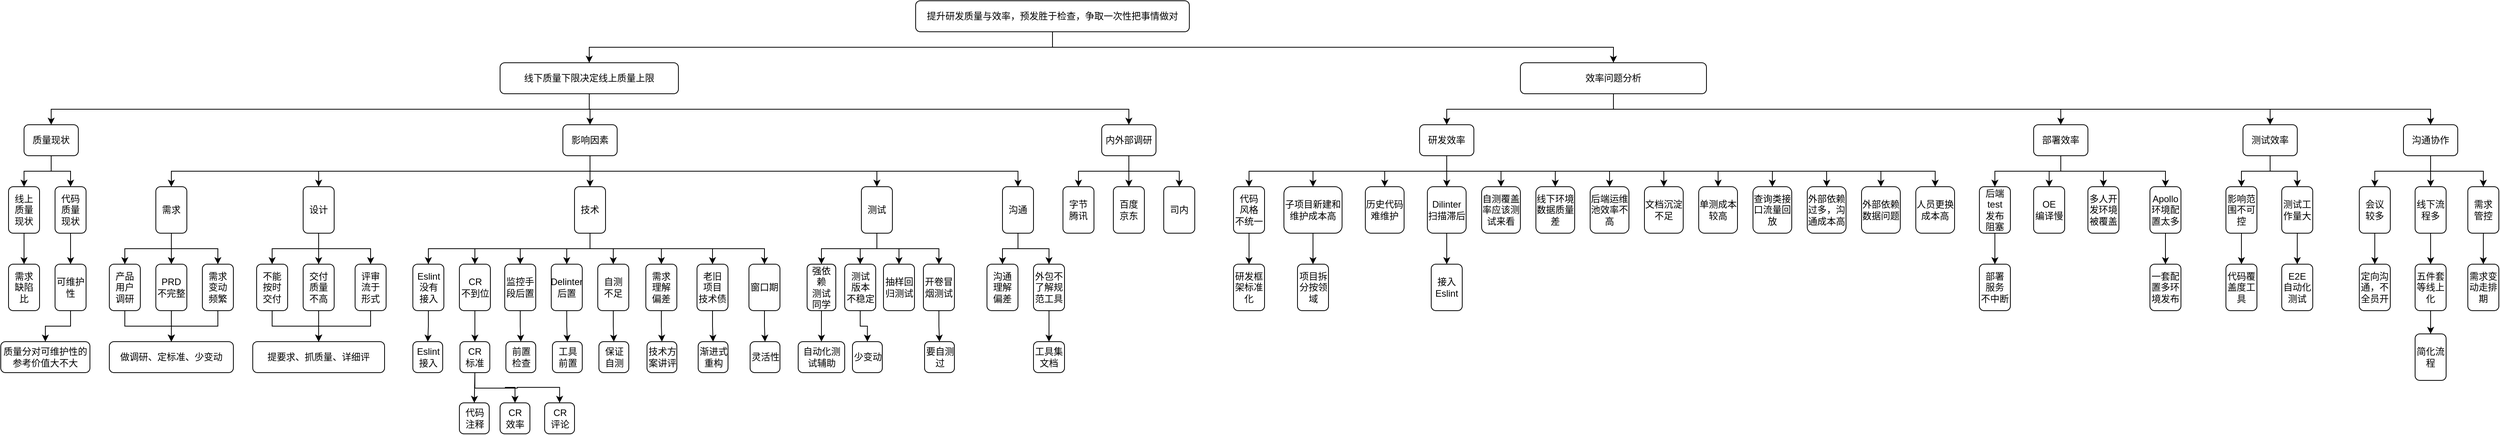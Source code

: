 <mxfile version="24.7.17">
  <diagram name="第 1 页" id="7M_yItD-AGV6yxfGm-S-">
    <mxGraphModel dx="2032" dy="781" grid="1" gridSize="10" guides="1" tooltips="1" connect="1" arrows="1" fold="1" page="1" pageScale="1" pageWidth="827" pageHeight="1169" math="0" shadow="0">
      <root>
        <mxCell id="0" />
        <mxCell id="1" parent="0" />
        <mxCell id="ePZCGoLz8eNlLeVOOgeJ-4" style="edgeStyle=orthogonalEdgeStyle;rounded=0;orthogonalLoop=1;jettySize=auto;html=1;exitX=0.5;exitY=1;exitDx=0;exitDy=0;entryX=0.5;entryY=0;entryDx=0;entryDy=0;" edge="1" parent="1" source="ePZCGoLz8eNlLeVOOgeJ-1" target="ePZCGoLz8eNlLeVOOgeJ-2">
          <mxGeometry relative="1" as="geometry" />
        </mxCell>
        <mxCell id="ePZCGoLz8eNlLeVOOgeJ-5" style="edgeStyle=orthogonalEdgeStyle;rounded=0;orthogonalLoop=1;jettySize=auto;html=1;exitX=0.5;exitY=1;exitDx=0;exitDy=0;" edge="1" parent="1" source="ePZCGoLz8eNlLeVOOgeJ-1" target="ePZCGoLz8eNlLeVOOgeJ-3">
          <mxGeometry relative="1" as="geometry" />
        </mxCell>
        <mxCell id="ePZCGoLz8eNlLeVOOgeJ-1" value="提升研发质量与效率，预发胜于检查，争取一次性把事情做对" style="rounded=1;whiteSpace=wrap;html=1;" vertex="1" parent="1">
          <mxGeometry x="950" y="80" width="353" height="40" as="geometry" />
        </mxCell>
        <mxCell id="ePZCGoLz8eNlLeVOOgeJ-12" style="edgeStyle=orthogonalEdgeStyle;rounded=0;orthogonalLoop=1;jettySize=auto;html=1;exitX=0.5;exitY=1;exitDx=0;exitDy=0;entryX=0.5;entryY=0;entryDx=0;entryDy=0;" edge="1" parent="1" source="ePZCGoLz8eNlLeVOOgeJ-2" target="ePZCGoLz8eNlLeVOOgeJ-8">
          <mxGeometry relative="1" as="geometry" />
        </mxCell>
        <mxCell id="ePZCGoLz8eNlLeVOOgeJ-13" style="edgeStyle=orthogonalEdgeStyle;rounded=0;orthogonalLoop=1;jettySize=auto;html=1;exitX=0.5;exitY=1;exitDx=0;exitDy=0;entryX=0.5;entryY=0;entryDx=0;entryDy=0;" edge="1" parent="1" source="ePZCGoLz8eNlLeVOOgeJ-2" target="ePZCGoLz8eNlLeVOOgeJ-9">
          <mxGeometry relative="1" as="geometry" />
        </mxCell>
        <mxCell id="ePZCGoLz8eNlLeVOOgeJ-14" style="edgeStyle=orthogonalEdgeStyle;rounded=0;orthogonalLoop=1;jettySize=auto;html=1;exitX=0.5;exitY=1;exitDx=0;exitDy=0;entryX=0.5;entryY=0;entryDx=0;entryDy=0;" edge="1" parent="1" source="ePZCGoLz8eNlLeVOOgeJ-2" target="ePZCGoLz8eNlLeVOOgeJ-10">
          <mxGeometry relative="1" as="geometry" />
        </mxCell>
        <mxCell id="ePZCGoLz8eNlLeVOOgeJ-2" value="线下质量下限决定线上质量上限" style="rounded=1;whiteSpace=wrap;html=1;" vertex="1" parent="1">
          <mxGeometry x="414" y="160" width="230" height="40" as="geometry" />
        </mxCell>
        <mxCell id="ePZCGoLz8eNlLeVOOgeJ-132" style="edgeStyle=orthogonalEdgeStyle;rounded=0;orthogonalLoop=1;jettySize=auto;html=1;exitX=0.5;exitY=1;exitDx=0;exitDy=0;entryX=0.5;entryY=0;entryDx=0;entryDy=0;" edge="1" parent="1" source="ePZCGoLz8eNlLeVOOgeJ-3" target="ePZCGoLz8eNlLeVOOgeJ-114">
          <mxGeometry relative="1" as="geometry" />
        </mxCell>
        <mxCell id="ePZCGoLz8eNlLeVOOgeJ-133" style="edgeStyle=orthogonalEdgeStyle;rounded=0;orthogonalLoop=1;jettySize=auto;html=1;exitX=0.5;exitY=1;exitDx=0;exitDy=0;entryX=0.5;entryY=0;entryDx=0;entryDy=0;" edge="1" parent="1" source="ePZCGoLz8eNlLeVOOgeJ-3" target="ePZCGoLz8eNlLeVOOgeJ-115">
          <mxGeometry relative="1" as="geometry" />
        </mxCell>
        <mxCell id="ePZCGoLz8eNlLeVOOgeJ-134" style="edgeStyle=orthogonalEdgeStyle;rounded=0;orthogonalLoop=1;jettySize=auto;html=1;exitX=0.5;exitY=1;exitDx=0;exitDy=0;entryX=0.5;entryY=0;entryDx=0;entryDy=0;" edge="1" parent="1" source="ePZCGoLz8eNlLeVOOgeJ-3" target="ePZCGoLz8eNlLeVOOgeJ-116">
          <mxGeometry relative="1" as="geometry" />
        </mxCell>
        <mxCell id="ePZCGoLz8eNlLeVOOgeJ-147" style="edgeStyle=orthogonalEdgeStyle;rounded=0;orthogonalLoop=1;jettySize=auto;html=1;exitX=0.5;exitY=1;exitDx=0;exitDy=0;" edge="1" parent="1" source="ePZCGoLz8eNlLeVOOgeJ-3" target="ePZCGoLz8eNlLeVOOgeJ-117">
          <mxGeometry relative="1" as="geometry" />
        </mxCell>
        <mxCell id="ePZCGoLz8eNlLeVOOgeJ-3" value="效率问题分析" style="rounded=1;whiteSpace=wrap;html=1;" vertex="1" parent="1">
          <mxGeometry x="1730" y="160" width="240" height="40" as="geometry" />
        </mxCell>
        <mxCell id="ePZCGoLz8eNlLeVOOgeJ-21" style="edgeStyle=orthogonalEdgeStyle;rounded=0;orthogonalLoop=1;jettySize=auto;html=1;exitX=0.5;exitY=1;exitDx=0;exitDy=0;entryX=0.5;entryY=0;entryDx=0;entryDy=0;" edge="1" parent="1" source="ePZCGoLz8eNlLeVOOgeJ-6" target="ePZCGoLz8eNlLeVOOgeJ-19">
          <mxGeometry relative="1" as="geometry" />
        </mxCell>
        <mxCell id="ePZCGoLz8eNlLeVOOgeJ-6" value="线上&lt;div&gt;质量&lt;div&gt;现状&lt;/div&gt;&lt;/div&gt;" style="rounded=1;whiteSpace=wrap;html=1;" vertex="1" parent="1">
          <mxGeometry x="-220" y="320" width="40" height="60" as="geometry" />
        </mxCell>
        <mxCell id="ePZCGoLz8eNlLeVOOgeJ-22" style="edgeStyle=orthogonalEdgeStyle;rounded=0;orthogonalLoop=1;jettySize=auto;html=1;exitX=0.5;exitY=1;exitDx=0;exitDy=0;entryX=0.5;entryY=0;entryDx=0;entryDy=0;" edge="1" parent="1" source="ePZCGoLz8eNlLeVOOgeJ-7" target="ePZCGoLz8eNlLeVOOgeJ-20">
          <mxGeometry relative="1" as="geometry" />
        </mxCell>
        <mxCell id="ePZCGoLz8eNlLeVOOgeJ-7" value="代码&lt;div&gt;质量&lt;div&gt;现状&lt;/div&gt;&lt;/div&gt;" style="rounded=1;whiteSpace=wrap;html=1;" vertex="1" parent="1">
          <mxGeometry x="-160" y="320" width="40" height="60" as="geometry" />
        </mxCell>
        <mxCell id="ePZCGoLz8eNlLeVOOgeJ-16" style="edgeStyle=orthogonalEdgeStyle;rounded=0;orthogonalLoop=1;jettySize=auto;html=1;exitX=0.5;exitY=1;exitDx=0;exitDy=0;" edge="1" parent="1" source="ePZCGoLz8eNlLeVOOgeJ-8" target="ePZCGoLz8eNlLeVOOgeJ-6">
          <mxGeometry relative="1" as="geometry" />
        </mxCell>
        <mxCell id="ePZCGoLz8eNlLeVOOgeJ-17" style="edgeStyle=orthogonalEdgeStyle;rounded=0;orthogonalLoop=1;jettySize=auto;html=1;exitX=0.5;exitY=1;exitDx=0;exitDy=0;entryX=0.5;entryY=0;entryDx=0;entryDy=0;" edge="1" parent="1" source="ePZCGoLz8eNlLeVOOgeJ-8" target="ePZCGoLz8eNlLeVOOgeJ-7">
          <mxGeometry relative="1" as="geometry" />
        </mxCell>
        <mxCell id="ePZCGoLz8eNlLeVOOgeJ-8" value="质量现状" style="rounded=1;whiteSpace=wrap;html=1;" vertex="1" parent="1">
          <mxGeometry x="-200" y="240" width="70" height="40" as="geometry" />
        </mxCell>
        <mxCell id="ePZCGoLz8eNlLeVOOgeJ-27" style="edgeStyle=orthogonalEdgeStyle;rounded=0;orthogonalLoop=1;jettySize=auto;html=1;exitX=0.5;exitY=1;exitDx=0;exitDy=0;" edge="1" parent="1" source="ePZCGoLz8eNlLeVOOgeJ-9" target="ePZCGoLz8eNlLeVOOgeJ-18">
          <mxGeometry relative="1" as="geometry" />
        </mxCell>
        <mxCell id="ePZCGoLz8eNlLeVOOgeJ-28" style="edgeStyle=orthogonalEdgeStyle;rounded=0;orthogonalLoop=1;jettySize=auto;html=1;exitX=0.5;exitY=1;exitDx=0;exitDy=0;" edge="1" parent="1" source="ePZCGoLz8eNlLeVOOgeJ-9" target="ePZCGoLz8eNlLeVOOgeJ-23">
          <mxGeometry relative="1" as="geometry" />
        </mxCell>
        <mxCell id="ePZCGoLz8eNlLeVOOgeJ-29" style="edgeStyle=orthogonalEdgeStyle;rounded=0;orthogonalLoop=1;jettySize=auto;html=1;exitX=0.5;exitY=1;exitDx=0;exitDy=0;entryX=0.5;entryY=0;entryDx=0;entryDy=0;" edge="1" parent="1" source="ePZCGoLz8eNlLeVOOgeJ-9" target="ePZCGoLz8eNlLeVOOgeJ-24">
          <mxGeometry relative="1" as="geometry" />
        </mxCell>
        <mxCell id="ePZCGoLz8eNlLeVOOgeJ-30" style="edgeStyle=orthogonalEdgeStyle;rounded=0;orthogonalLoop=1;jettySize=auto;html=1;exitX=0.5;exitY=1;exitDx=0;exitDy=0;entryX=0.5;entryY=0;entryDx=0;entryDy=0;" edge="1" parent="1" source="ePZCGoLz8eNlLeVOOgeJ-9" target="ePZCGoLz8eNlLeVOOgeJ-25">
          <mxGeometry relative="1" as="geometry" />
        </mxCell>
        <mxCell id="ePZCGoLz8eNlLeVOOgeJ-31" style="edgeStyle=orthogonalEdgeStyle;rounded=0;orthogonalLoop=1;jettySize=auto;html=1;exitX=0.5;exitY=1;exitDx=0;exitDy=0;entryX=0.5;entryY=0;entryDx=0;entryDy=0;" edge="1" parent="1" source="ePZCGoLz8eNlLeVOOgeJ-9" target="ePZCGoLz8eNlLeVOOgeJ-26">
          <mxGeometry relative="1" as="geometry" />
        </mxCell>
        <mxCell id="ePZCGoLz8eNlLeVOOgeJ-9" value="影响因素" style="rounded=1;whiteSpace=wrap;html=1;" vertex="1" parent="1">
          <mxGeometry x="495" y="240" width="70" height="40" as="geometry" />
        </mxCell>
        <mxCell id="ePZCGoLz8eNlLeVOOgeJ-75" style="edgeStyle=orthogonalEdgeStyle;rounded=0;orthogonalLoop=1;jettySize=auto;html=1;exitX=0.5;exitY=1;exitDx=0;exitDy=0;entryX=0.5;entryY=0;entryDx=0;entryDy=0;" edge="1" parent="1" source="ePZCGoLz8eNlLeVOOgeJ-10" target="ePZCGoLz8eNlLeVOOgeJ-72">
          <mxGeometry relative="1" as="geometry" />
        </mxCell>
        <mxCell id="ePZCGoLz8eNlLeVOOgeJ-76" style="edgeStyle=orthogonalEdgeStyle;rounded=0;orthogonalLoop=1;jettySize=auto;html=1;exitX=0.5;exitY=1;exitDx=0;exitDy=0;entryX=0.5;entryY=0;entryDx=0;entryDy=0;" edge="1" parent="1" source="ePZCGoLz8eNlLeVOOgeJ-10" target="ePZCGoLz8eNlLeVOOgeJ-73">
          <mxGeometry relative="1" as="geometry" />
        </mxCell>
        <mxCell id="ePZCGoLz8eNlLeVOOgeJ-77" style="edgeStyle=orthogonalEdgeStyle;rounded=0;orthogonalLoop=1;jettySize=auto;html=1;exitX=0.5;exitY=1;exitDx=0;exitDy=0;entryX=0.5;entryY=0;entryDx=0;entryDy=0;" edge="1" parent="1" source="ePZCGoLz8eNlLeVOOgeJ-10" target="ePZCGoLz8eNlLeVOOgeJ-74">
          <mxGeometry relative="1" as="geometry" />
        </mxCell>
        <mxCell id="ePZCGoLz8eNlLeVOOgeJ-10" value="内外部调研" style="rounded=1;whiteSpace=wrap;html=1;" vertex="1" parent="1">
          <mxGeometry x="1190" y="240" width="70" height="40" as="geometry" />
        </mxCell>
        <mxCell id="ePZCGoLz8eNlLeVOOgeJ-36" style="edgeStyle=orthogonalEdgeStyle;rounded=0;orthogonalLoop=1;jettySize=auto;html=1;exitX=0.5;exitY=1;exitDx=0;exitDy=0;" edge="1" parent="1" source="ePZCGoLz8eNlLeVOOgeJ-18" target="ePZCGoLz8eNlLeVOOgeJ-32">
          <mxGeometry relative="1" as="geometry" />
        </mxCell>
        <mxCell id="ePZCGoLz8eNlLeVOOgeJ-37" style="edgeStyle=orthogonalEdgeStyle;rounded=0;orthogonalLoop=1;jettySize=auto;html=1;exitX=0.5;exitY=1;exitDx=0;exitDy=0;entryX=0.5;entryY=0;entryDx=0;entryDy=0;" edge="1" parent="1" source="ePZCGoLz8eNlLeVOOgeJ-18" target="ePZCGoLz8eNlLeVOOgeJ-33">
          <mxGeometry relative="1" as="geometry" />
        </mxCell>
        <mxCell id="ePZCGoLz8eNlLeVOOgeJ-38" style="edgeStyle=orthogonalEdgeStyle;rounded=0;orthogonalLoop=1;jettySize=auto;html=1;exitX=0.5;exitY=1;exitDx=0;exitDy=0;entryX=0.5;entryY=0;entryDx=0;entryDy=0;" edge="1" parent="1" source="ePZCGoLz8eNlLeVOOgeJ-18" target="ePZCGoLz8eNlLeVOOgeJ-35">
          <mxGeometry relative="1" as="geometry" />
        </mxCell>
        <mxCell id="ePZCGoLz8eNlLeVOOgeJ-18" value="需求" style="rounded=1;whiteSpace=wrap;html=1;" vertex="1" parent="1">
          <mxGeometry x="-30" y="320" width="40" height="60" as="geometry" />
        </mxCell>
        <mxCell id="ePZCGoLz8eNlLeVOOgeJ-19" value="需求&lt;div&gt;缺陷&lt;div&gt;比&lt;/div&gt;&lt;/div&gt;" style="rounded=1;whiteSpace=wrap;html=1;" vertex="1" parent="1">
          <mxGeometry x="-220" y="420" width="40" height="60" as="geometry" />
        </mxCell>
        <mxCell id="ePZCGoLz8eNlLeVOOgeJ-89" style="edgeStyle=orthogonalEdgeStyle;rounded=0;orthogonalLoop=1;jettySize=auto;html=1;exitX=0.5;exitY=1;exitDx=0;exitDy=0;entryX=0.5;entryY=0;entryDx=0;entryDy=0;" edge="1" parent="1" source="ePZCGoLz8eNlLeVOOgeJ-20" target="ePZCGoLz8eNlLeVOOgeJ-86">
          <mxGeometry relative="1" as="geometry" />
        </mxCell>
        <mxCell id="ePZCGoLz8eNlLeVOOgeJ-20" value="可维护性" style="rounded=1;whiteSpace=wrap;html=1;" vertex="1" parent="1">
          <mxGeometry x="-160" y="420" width="40" height="60" as="geometry" />
        </mxCell>
        <mxCell id="ePZCGoLz8eNlLeVOOgeJ-42" style="edgeStyle=orthogonalEdgeStyle;rounded=0;orthogonalLoop=1;jettySize=auto;html=1;exitX=0.5;exitY=1;exitDx=0;exitDy=0;entryX=0.5;entryY=0;entryDx=0;entryDy=0;" edge="1" parent="1" source="ePZCGoLz8eNlLeVOOgeJ-23" target="ePZCGoLz8eNlLeVOOgeJ-39">
          <mxGeometry relative="1" as="geometry" />
        </mxCell>
        <mxCell id="ePZCGoLz8eNlLeVOOgeJ-43" style="edgeStyle=orthogonalEdgeStyle;rounded=0;orthogonalLoop=1;jettySize=auto;html=1;exitX=0.5;exitY=1;exitDx=0;exitDy=0;" edge="1" parent="1" source="ePZCGoLz8eNlLeVOOgeJ-23" target="ePZCGoLz8eNlLeVOOgeJ-40">
          <mxGeometry relative="1" as="geometry" />
        </mxCell>
        <mxCell id="ePZCGoLz8eNlLeVOOgeJ-44" style="edgeStyle=orthogonalEdgeStyle;rounded=0;orthogonalLoop=1;jettySize=auto;html=1;exitX=0.5;exitY=1;exitDx=0;exitDy=0;entryX=0.5;entryY=0;entryDx=0;entryDy=0;" edge="1" parent="1" source="ePZCGoLz8eNlLeVOOgeJ-23" target="ePZCGoLz8eNlLeVOOgeJ-41">
          <mxGeometry relative="1" as="geometry" />
        </mxCell>
        <mxCell id="ePZCGoLz8eNlLeVOOgeJ-23" value="设计" style="rounded=1;whiteSpace=wrap;html=1;" vertex="1" parent="1">
          <mxGeometry x="160" y="320" width="40" height="60" as="geometry" />
        </mxCell>
        <mxCell id="ePZCGoLz8eNlLeVOOgeJ-49" style="edgeStyle=orthogonalEdgeStyle;rounded=0;orthogonalLoop=1;jettySize=auto;html=1;exitX=0.5;exitY=1;exitDx=0;exitDy=0;" edge="1" parent="1" source="ePZCGoLz8eNlLeVOOgeJ-24" target="ePZCGoLz8eNlLeVOOgeJ-45">
          <mxGeometry relative="1" as="geometry" />
        </mxCell>
        <mxCell id="ePZCGoLz8eNlLeVOOgeJ-50" style="edgeStyle=orthogonalEdgeStyle;rounded=0;orthogonalLoop=1;jettySize=auto;html=1;exitX=0.5;exitY=1;exitDx=0;exitDy=0;" edge="1" parent="1" source="ePZCGoLz8eNlLeVOOgeJ-24" target="ePZCGoLz8eNlLeVOOgeJ-46">
          <mxGeometry relative="1" as="geometry" />
        </mxCell>
        <mxCell id="ePZCGoLz8eNlLeVOOgeJ-51" style="edgeStyle=orthogonalEdgeStyle;rounded=0;orthogonalLoop=1;jettySize=auto;html=1;exitX=0.5;exitY=1;exitDx=0;exitDy=0;entryX=0.5;entryY=0;entryDx=0;entryDy=0;" edge="1" parent="1" source="ePZCGoLz8eNlLeVOOgeJ-24" target="ePZCGoLz8eNlLeVOOgeJ-47">
          <mxGeometry relative="1" as="geometry" />
        </mxCell>
        <mxCell id="ePZCGoLz8eNlLeVOOgeJ-52" style="edgeStyle=orthogonalEdgeStyle;rounded=0;orthogonalLoop=1;jettySize=auto;html=1;exitX=0.5;exitY=1;exitDx=0;exitDy=0;" edge="1" parent="1" source="ePZCGoLz8eNlLeVOOgeJ-24" target="ePZCGoLz8eNlLeVOOgeJ-48">
          <mxGeometry relative="1" as="geometry" />
        </mxCell>
        <mxCell id="ePZCGoLz8eNlLeVOOgeJ-57" style="edgeStyle=orthogonalEdgeStyle;rounded=0;orthogonalLoop=1;jettySize=auto;html=1;exitX=0.5;exitY=1;exitDx=0;exitDy=0;entryX=0.5;entryY=0;entryDx=0;entryDy=0;" edge="1" parent="1" source="ePZCGoLz8eNlLeVOOgeJ-24" target="ePZCGoLz8eNlLeVOOgeJ-56">
          <mxGeometry relative="1" as="geometry" />
        </mxCell>
        <mxCell id="ePZCGoLz8eNlLeVOOgeJ-62" style="edgeStyle=orthogonalEdgeStyle;rounded=0;orthogonalLoop=1;jettySize=auto;html=1;exitX=0.5;exitY=1;exitDx=0;exitDy=0;" edge="1" parent="1" source="ePZCGoLz8eNlLeVOOgeJ-24" target="ePZCGoLz8eNlLeVOOgeJ-61">
          <mxGeometry relative="1" as="geometry" />
        </mxCell>
        <mxCell id="ePZCGoLz8eNlLeVOOgeJ-69" style="edgeStyle=orthogonalEdgeStyle;rounded=0;orthogonalLoop=1;jettySize=auto;html=1;exitX=0.5;exitY=1;exitDx=0;exitDy=0;" edge="1" parent="1" source="ePZCGoLz8eNlLeVOOgeJ-24" target="ePZCGoLz8eNlLeVOOgeJ-67">
          <mxGeometry relative="1" as="geometry" />
        </mxCell>
        <mxCell id="ePZCGoLz8eNlLeVOOgeJ-70" style="edgeStyle=orthogonalEdgeStyle;rounded=0;orthogonalLoop=1;jettySize=auto;html=1;exitX=0.5;exitY=1;exitDx=0;exitDy=0;entryX=0.5;entryY=0;entryDx=0;entryDy=0;" edge="1" parent="1" source="ePZCGoLz8eNlLeVOOgeJ-24" target="ePZCGoLz8eNlLeVOOgeJ-68">
          <mxGeometry relative="1" as="geometry" />
        </mxCell>
        <mxCell id="ePZCGoLz8eNlLeVOOgeJ-24" value="技术" style="rounded=1;whiteSpace=wrap;html=1;" vertex="1" parent="1">
          <mxGeometry x="510" y="320" width="40" height="60" as="geometry" />
        </mxCell>
        <mxCell id="ePZCGoLz8eNlLeVOOgeJ-58" style="edgeStyle=orthogonalEdgeStyle;rounded=0;orthogonalLoop=1;jettySize=auto;html=1;exitX=0.5;exitY=1;exitDx=0;exitDy=0;entryX=0.5;entryY=0;entryDx=0;entryDy=0;" edge="1" parent="1" source="ePZCGoLz8eNlLeVOOgeJ-25" target="ePZCGoLz8eNlLeVOOgeJ-53">
          <mxGeometry relative="1" as="geometry" />
        </mxCell>
        <mxCell id="ePZCGoLz8eNlLeVOOgeJ-59" style="edgeStyle=orthogonalEdgeStyle;rounded=0;orthogonalLoop=1;jettySize=auto;html=1;exitX=0.5;exitY=1;exitDx=0;exitDy=0;entryX=0.5;entryY=0;entryDx=0;entryDy=0;" edge="1" parent="1" source="ePZCGoLz8eNlLeVOOgeJ-25" target="ePZCGoLz8eNlLeVOOgeJ-54">
          <mxGeometry relative="1" as="geometry" />
        </mxCell>
        <mxCell id="ePZCGoLz8eNlLeVOOgeJ-176" style="edgeStyle=orthogonalEdgeStyle;rounded=0;orthogonalLoop=1;jettySize=auto;html=1;exitX=0.5;exitY=1;exitDx=0;exitDy=0;entryX=0.5;entryY=0;entryDx=0;entryDy=0;" edge="1" parent="1" source="ePZCGoLz8eNlLeVOOgeJ-25" target="ePZCGoLz8eNlLeVOOgeJ-175">
          <mxGeometry relative="1" as="geometry" />
        </mxCell>
        <mxCell id="ePZCGoLz8eNlLeVOOgeJ-194" style="edgeStyle=orthogonalEdgeStyle;rounded=0;orthogonalLoop=1;jettySize=auto;html=1;exitX=0.5;exitY=1;exitDx=0;exitDy=0;" edge="1" parent="1" source="ePZCGoLz8eNlLeVOOgeJ-25" target="ePZCGoLz8eNlLeVOOgeJ-193">
          <mxGeometry relative="1" as="geometry" />
        </mxCell>
        <mxCell id="ePZCGoLz8eNlLeVOOgeJ-25" value="测试" style="rounded=1;whiteSpace=wrap;html=1;" vertex="1" parent="1">
          <mxGeometry x="880" y="320" width="40" height="60" as="geometry" />
        </mxCell>
        <mxCell id="ePZCGoLz8eNlLeVOOgeJ-65" style="edgeStyle=orthogonalEdgeStyle;rounded=0;orthogonalLoop=1;jettySize=auto;html=1;exitX=0.5;exitY=1;exitDx=0;exitDy=0;entryX=0.5;entryY=0;entryDx=0;entryDy=0;" edge="1" parent="1" source="ePZCGoLz8eNlLeVOOgeJ-26" target="ePZCGoLz8eNlLeVOOgeJ-63">
          <mxGeometry relative="1" as="geometry" />
        </mxCell>
        <mxCell id="ePZCGoLz8eNlLeVOOgeJ-66" style="edgeStyle=orthogonalEdgeStyle;rounded=0;orthogonalLoop=1;jettySize=auto;html=1;exitX=0.5;exitY=1;exitDx=0;exitDy=0;entryX=0.5;entryY=0;entryDx=0;entryDy=0;" edge="1" parent="1" source="ePZCGoLz8eNlLeVOOgeJ-26" target="ePZCGoLz8eNlLeVOOgeJ-64">
          <mxGeometry relative="1" as="geometry" />
        </mxCell>
        <mxCell id="ePZCGoLz8eNlLeVOOgeJ-26" value="沟通" style="rounded=1;whiteSpace=wrap;html=1;" vertex="1" parent="1">
          <mxGeometry x="1062" y="320" width="40" height="60" as="geometry" />
        </mxCell>
        <mxCell id="ePZCGoLz8eNlLeVOOgeJ-80" style="edgeStyle=orthogonalEdgeStyle;rounded=0;orthogonalLoop=1;jettySize=auto;html=1;exitX=0.5;exitY=1;exitDx=0;exitDy=0;" edge="1" parent="1" source="ePZCGoLz8eNlLeVOOgeJ-32" target="ePZCGoLz8eNlLeVOOgeJ-78">
          <mxGeometry relative="1" as="geometry" />
        </mxCell>
        <mxCell id="ePZCGoLz8eNlLeVOOgeJ-32" value="产品&lt;div&gt;用户&lt;/div&gt;&lt;div&gt;&lt;span style=&quot;background-color: initial;&quot;&gt;调研&lt;/span&gt;&lt;/div&gt;" style="rounded=1;whiteSpace=wrap;html=1;" vertex="1" parent="1">
          <mxGeometry x="-90" y="420" width="40" height="60" as="geometry" />
        </mxCell>
        <mxCell id="ePZCGoLz8eNlLeVOOgeJ-81" style="edgeStyle=orthogonalEdgeStyle;rounded=0;orthogonalLoop=1;jettySize=auto;html=1;exitX=0.5;exitY=1;exitDx=0;exitDy=0;entryX=0.5;entryY=0;entryDx=0;entryDy=0;" edge="1" parent="1" source="ePZCGoLz8eNlLeVOOgeJ-33" target="ePZCGoLz8eNlLeVOOgeJ-78">
          <mxGeometry relative="1" as="geometry" />
        </mxCell>
        <mxCell id="ePZCGoLz8eNlLeVOOgeJ-33" value="PRD&lt;div&gt;不完整&lt;/div&gt;" style="rounded=1;whiteSpace=wrap;html=1;" vertex="1" parent="1">
          <mxGeometry x="-30" y="420" width="40" height="60" as="geometry" />
        </mxCell>
        <mxCell id="ePZCGoLz8eNlLeVOOgeJ-82" style="edgeStyle=orthogonalEdgeStyle;rounded=0;orthogonalLoop=1;jettySize=auto;html=1;exitX=0.5;exitY=1;exitDx=0;exitDy=0;entryX=0.5;entryY=0;entryDx=0;entryDy=0;" edge="1" parent="1" source="ePZCGoLz8eNlLeVOOgeJ-35" target="ePZCGoLz8eNlLeVOOgeJ-78">
          <mxGeometry relative="1" as="geometry" />
        </mxCell>
        <mxCell id="ePZCGoLz8eNlLeVOOgeJ-35" value="需求&lt;div&gt;变动&lt;div&gt;频繁&lt;/div&gt;&lt;/div&gt;" style="rounded=1;whiteSpace=wrap;html=1;" vertex="1" parent="1">
          <mxGeometry x="30" y="420" width="40" height="60" as="geometry" />
        </mxCell>
        <mxCell id="ePZCGoLz8eNlLeVOOgeJ-83" style="edgeStyle=orthogonalEdgeStyle;rounded=0;orthogonalLoop=1;jettySize=auto;html=1;exitX=0.5;exitY=1;exitDx=0;exitDy=0;entryX=0.5;entryY=0;entryDx=0;entryDy=0;" edge="1" parent="1" source="ePZCGoLz8eNlLeVOOgeJ-39" target="ePZCGoLz8eNlLeVOOgeJ-79">
          <mxGeometry relative="1" as="geometry" />
        </mxCell>
        <mxCell id="ePZCGoLz8eNlLeVOOgeJ-39" value="不能&lt;div&gt;按时&lt;/div&gt;&lt;div&gt;交付&lt;/div&gt;" style="rounded=1;whiteSpace=wrap;html=1;" vertex="1" parent="1">
          <mxGeometry x="100" y="420" width="40" height="60" as="geometry" />
        </mxCell>
        <mxCell id="ePZCGoLz8eNlLeVOOgeJ-84" style="edgeStyle=orthogonalEdgeStyle;rounded=0;orthogonalLoop=1;jettySize=auto;html=1;exitX=0.5;exitY=1;exitDx=0;exitDy=0;entryX=0.5;entryY=0;entryDx=0;entryDy=0;" edge="1" parent="1" source="ePZCGoLz8eNlLeVOOgeJ-40" target="ePZCGoLz8eNlLeVOOgeJ-79">
          <mxGeometry relative="1" as="geometry" />
        </mxCell>
        <mxCell id="ePZCGoLz8eNlLeVOOgeJ-40" value="交付&lt;div&gt;质量&lt;/div&gt;&lt;div&gt;不高&lt;/div&gt;" style="rounded=1;whiteSpace=wrap;html=1;" vertex="1" parent="1">
          <mxGeometry x="160" y="420" width="40" height="60" as="geometry" />
        </mxCell>
        <mxCell id="ePZCGoLz8eNlLeVOOgeJ-85" style="edgeStyle=orthogonalEdgeStyle;rounded=0;orthogonalLoop=1;jettySize=auto;html=1;exitX=0.5;exitY=1;exitDx=0;exitDy=0;entryX=0.5;entryY=0;entryDx=0;entryDy=0;" edge="1" parent="1" source="ePZCGoLz8eNlLeVOOgeJ-41" target="ePZCGoLz8eNlLeVOOgeJ-79">
          <mxGeometry relative="1" as="geometry" />
        </mxCell>
        <mxCell id="ePZCGoLz8eNlLeVOOgeJ-41" value="评审&lt;div&gt;流于&lt;/div&gt;&lt;div&gt;形式&lt;/div&gt;" style="rounded=1;whiteSpace=wrap;html=1;" vertex="1" parent="1">
          <mxGeometry x="227" y="420" width="40" height="60" as="geometry" />
        </mxCell>
        <mxCell id="ePZCGoLz8eNlLeVOOgeJ-91" style="edgeStyle=orthogonalEdgeStyle;rounded=0;orthogonalLoop=1;jettySize=auto;html=1;exitX=0.5;exitY=1;exitDx=0;exitDy=0;" edge="1" parent="1" source="ePZCGoLz8eNlLeVOOgeJ-45" target="ePZCGoLz8eNlLeVOOgeJ-90">
          <mxGeometry relative="1" as="geometry" />
        </mxCell>
        <mxCell id="ePZCGoLz8eNlLeVOOgeJ-45" value="Eslint&lt;div&gt;没有&lt;/div&gt;&lt;div&gt;接入&lt;/div&gt;" style="rounded=1;whiteSpace=wrap;html=1;" vertex="1" parent="1">
          <mxGeometry x="301.5" y="420" width="40" height="60" as="geometry" />
        </mxCell>
        <mxCell id="ePZCGoLz8eNlLeVOOgeJ-93" style="edgeStyle=orthogonalEdgeStyle;rounded=0;orthogonalLoop=1;jettySize=auto;html=1;exitX=0.5;exitY=1;exitDx=0;exitDy=0;entryX=0.5;entryY=0;entryDx=0;entryDy=0;" edge="1" parent="1" source="ePZCGoLz8eNlLeVOOgeJ-46" target="ePZCGoLz8eNlLeVOOgeJ-92">
          <mxGeometry relative="1" as="geometry" />
        </mxCell>
        <mxCell id="ePZCGoLz8eNlLeVOOgeJ-46" value="CR&lt;div&gt;不到位&lt;/div&gt;" style="rounded=1;whiteSpace=wrap;html=1;" vertex="1" parent="1">
          <mxGeometry x="361.5" y="420" width="40" height="60" as="geometry" />
        </mxCell>
        <mxCell id="ePZCGoLz8eNlLeVOOgeJ-99" style="edgeStyle=orthogonalEdgeStyle;rounded=0;orthogonalLoop=1;jettySize=auto;html=1;exitX=0.5;exitY=1;exitDx=0;exitDy=0;entryX=0.5;entryY=0;entryDx=0;entryDy=0;" edge="1" parent="1" source="ePZCGoLz8eNlLeVOOgeJ-47" target="ePZCGoLz8eNlLeVOOgeJ-98">
          <mxGeometry relative="1" as="geometry" />
        </mxCell>
        <mxCell id="ePZCGoLz8eNlLeVOOgeJ-47" value="自测&lt;div&gt;不足&lt;/div&gt;" style="rounded=1;whiteSpace=wrap;html=1;" vertex="1" parent="1">
          <mxGeometry x="540" y="420" width="40" height="60" as="geometry" />
        </mxCell>
        <mxCell id="ePZCGoLz8eNlLeVOOgeJ-101" style="edgeStyle=orthogonalEdgeStyle;rounded=0;orthogonalLoop=1;jettySize=auto;html=1;exitX=0.5;exitY=1;exitDx=0;exitDy=0;entryX=0.5;entryY=0;entryDx=0;entryDy=0;" edge="1" parent="1" source="ePZCGoLz8eNlLeVOOgeJ-48" target="ePZCGoLz8eNlLeVOOgeJ-100">
          <mxGeometry relative="1" as="geometry" />
        </mxCell>
        <mxCell id="ePZCGoLz8eNlLeVOOgeJ-48" value="需求&lt;div&gt;理解&lt;/div&gt;&lt;div&gt;偏差&lt;/div&gt;" style="rounded=1;whiteSpace=wrap;html=1;" vertex="1" parent="1">
          <mxGeometry x="602" y="420" width="40" height="60" as="geometry" />
        </mxCell>
        <mxCell id="ePZCGoLz8eNlLeVOOgeJ-107" style="edgeStyle=orthogonalEdgeStyle;rounded=0;orthogonalLoop=1;jettySize=auto;html=1;exitX=0.5;exitY=1;exitDx=0;exitDy=0;entryX=0.5;entryY=0;entryDx=0;entryDy=0;" edge="1" parent="1" source="ePZCGoLz8eNlLeVOOgeJ-53" target="ePZCGoLz8eNlLeVOOgeJ-106">
          <mxGeometry relative="1" as="geometry" />
        </mxCell>
        <mxCell id="ePZCGoLz8eNlLeVOOgeJ-53" value="强依赖&lt;div&gt;测试&lt;/div&gt;&lt;div&gt;同学&lt;/div&gt;" style="rounded=1;whiteSpace=wrap;html=1;" vertex="1" parent="1">
          <mxGeometry x="810" y="420" width="37" height="60" as="geometry" />
        </mxCell>
        <mxCell id="ePZCGoLz8eNlLeVOOgeJ-110" style="edgeStyle=orthogonalEdgeStyle;rounded=0;orthogonalLoop=1;jettySize=auto;html=1;exitX=0.5;exitY=1;exitDx=0;exitDy=0;entryX=0.5;entryY=0;entryDx=0;entryDy=0;" edge="1" parent="1" source="ePZCGoLz8eNlLeVOOgeJ-54" target="ePZCGoLz8eNlLeVOOgeJ-109">
          <mxGeometry relative="1" as="geometry" />
        </mxCell>
        <mxCell id="ePZCGoLz8eNlLeVOOgeJ-54" value="测试&lt;div&gt;版本&lt;/div&gt;&lt;div&gt;不稳定&lt;/div&gt;" style="rounded=1;whiteSpace=wrap;html=1;" vertex="1" parent="1">
          <mxGeometry x="858.5" y="420" width="40" height="60" as="geometry" />
        </mxCell>
        <mxCell id="ePZCGoLz8eNlLeVOOgeJ-103" style="edgeStyle=orthogonalEdgeStyle;rounded=0;orthogonalLoop=1;jettySize=auto;html=1;exitX=0.5;exitY=1;exitDx=0;exitDy=0;entryX=0.5;entryY=0;entryDx=0;entryDy=0;" edge="1" parent="1" source="ePZCGoLz8eNlLeVOOgeJ-56" target="ePZCGoLz8eNlLeVOOgeJ-102">
          <mxGeometry relative="1" as="geometry" />
        </mxCell>
        <mxCell id="ePZCGoLz8eNlLeVOOgeJ-56" value="老旧&lt;div&gt;项目&lt;/div&gt;&lt;div&gt;技术债&lt;/div&gt;" style="rounded=1;whiteSpace=wrap;html=1;" vertex="1" parent="1">
          <mxGeometry x="668" y="420" width="40" height="60" as="geometry" />
        </mxCell>
        <mxCell id="ePZCGoLz8eNlLeVOOgeJ-105" style="edgeStyle=orthogonalEdgeStyle;rounded=0;orthogonalLoop=1;jettySize=auto;html=1;exitX=0.5;exitY=1;exitDx=0;exitDy=0;entryX=0.5;entryY=0;entryDx=0;entryDy=0;" edge="1" parent="1" source="ePZCGoLz8eNlLeVOOgeJ-61" target="ePZCGoLz8eNlLeVOOgeJ-104">
          <mxGeometry relative="1" as="geometry" />
        </mxCell>
        <mxCell id="ePZCGoLz8eNlLeVOOgeJ-61" value="窗口期" style="rounded=1;whiteSpace=wrap;html=1;" vertex="1" parent="1">
          <mxGeometry x="735" y="420" width="40" height="60" as="geometry" />
        </mxCell>
        <mxCell id="ePZCGoLz8eNlLeVOOgeJ-63" value="沟通&lt;div&gt;理解&lt;/div&gt;&lt;div&gt;偏差&lt;/div&gt;" style="rounded=1;whiteSpace=wrap;html=1;" vertex="1" parent="1">
          <mxGeometry x="1042" y="420" width="40" height="60" as="geometry" />
        </mxCell>
        <mxCell id="ePZCGoLz8eNlLeVOOgeJ-112" style="edgeStyle=orthogonalEdgeStyle;rounded=0;orthogonalLoop=1;jettySize=auto;html=1;exitX=0.5;exitY=1;exitDx=0;exitDy=0;entryX=0.5;entryY=0;entryDx=0;entryDy=0;" edge="1" parent="1" source="ePZCGoLz8eNlLeVOOgeJ-64" target="ePZCGoLz8eNlLeVOOgeJ-111">
          <mxGeometry relative="1" as="geometry" />
        </mxCell>
        <mxCell id="ePZCGoLz8eNlLeVOOgeJ-64" value="外包&lt;span style=&quot;background-color: initial;&quot;&gt;不了解&lt;/span&gt;&lt;span style=&quot;background-color: initial;&quot;&gt;规范工具&lt;/span&gt;" style="rounded=1;whiteSpace=wrap;html=1;" vertex="1" parent="1">
          <mxGeometry x="1102" y="420" width="40" height="60" as="geometry" />
        </mxCell>
        <mxCell id="ePZCGoLz8eNlLeVOOgeJ-95" style="edgeStyle=orthogonalEdgeStyle;rounded=0;orthogonalLoop=1;jettySize=auto;html=1;exitX=0.5;exitY=1;exitDx=0;exitDy=0;entryX=0.5;entryY=0;entryDx=0;entryDy=0;" edge="1" parent="1" source="ePZCGoLz8eNlLeVOOgeJ-67" target="ePZCGoLz8eNlLeVOOgeJ-94">
          <mxGeometry relative="1" as="geometry" />
        </mxCell>
        <mxCell id="ePZCGoLz8eNlLeVOOgeJ-67" value="监控手段后置" style="rounded=1;whiteSpace=wrap;html=1;" vertex="1" parent="1">
          <mxGeometry x="420" y="420" width="40" height="60" as="geometry" />
        </mxCell>
        <mxCell id="ePZCGoLz8eNlLeVOOgeJ-97" style="edgeStyle=orthogonalEdgeStyle;rounded=0;orthogonalLoop=1;jettySize=auto;html=1;exitX=0.5;exitY=1;exitDx=0;exitDy=0;entryX=0.5;entryY=0;entryDx=0;entryDy=0;" edge="1" parent="1" source="ePZCGoLz8eNlLeVOOgeJ-68" target="ePZCGoLz8eNlLeVOOgeJ-96">
          <mxGeometry relative="1" as="geometry" />
        </mxCell>
        <mxCell id="ePZCGoLz8eNlLeVOOgeJ-68" value="Delinter后置" style="rounded=1;whiteSpace=wrap;html=1;" vertex="1" parent="1">
          <mxGeometry x="480" y="420" width="40" height="60" as="geometry" />
        </mxCell>
        <mxCell id="ePZCGoLz8eNlLeVOOgeJ-72" value="字节&lt;div&gt;腾讯&lt;/div&gt;" style="rounded=1;whiteSpace=wrap;html=1;" vertex="1" parent="1">
          <mxGeometry x="1140" y="320" width="40" height="60" as="geometry" />
        </mxCell>
        <mxCell id="ePZCGoLz8eNlLeVOOgeJ-73" value="百度&lt;div&gt;京东&lt;/div&gt;" style="rounded=1;whiteSpace=wrap;html=1;" vertex="1" parent="1">
          <mxGeometry x="1205" y="320" width="40" height="60" as="geometry" />
        </mxCell>
        <mxCell id="ePZCGoLz8eNlLeVOOgeJ-74" value="司内" style="rounded=1;whiteSpace=wrap;html=1;" vertex="1" parent="1">
          <mxGeometry x="1270" y="320" width="40" height="60" as="geometry" />
        </mxCell>
        <mxCell id="ePZCGoLz8eNlLeVOOgeJ-78" value="做调研、定标准、少变动" style="rounded=1;whiteSpace=wrap;html=1;" vertex="1" parent="1">
          <mxGeometry x="-90" y="520" width="160" height="40" as="geometry" />
        </mxCell>
        <mxCell id="ePZCGoLz8eNlLeVOOgeJ-79" value="提要求、抓质量、详细评" style="rounded=1;whiteSpace=wrap;html=1;" vertex="1" parent="1">
          <mxGeometry x="95" y="520" width="170" height="40" as="geometry" />
        </mxCell>
        <mxCell id="ePZCGoLz8eNlLeVOOgeJ-86" value="质量分对可维护性的参考价值大不大" style="rounded=1;whiteSpace=wrap;html=1;" vertex="1" parent="1">
          <mxGeometry x="-230" y="520" width="115" height="40" as="geometry" />
        </mxCell>
        <mxCell id="ePZCGoLz8eNlLeVOOgeJ-90" value="Eslint&lt;div&gt;接入&lt;/div&gt;" style="rounded=1;whiteSpace=wrap;html=1;" vertex="1" parent="1">
          <mxGeometry x="301.5" y="520" width="38.5" height="40" as="geometry" />
        </mxCell>
        <mxCell id="ePZCGoLz8eNlLeVOOgeJ-178" style="edgeStyle=orthogonalEdgeStyle;rounded=0;orthogonalLoop=1;jettySize=auto;html=1;exitX=0.5;exitY=1;exitDx=0;exitDy=0;entryX=0.5;entryY=0;entryDx=0;entryDy=0;" edge="1" parent="1" source="ePZCGoLz8eNlLeVOOgeJ-92" target="ePZCGoLz8eNlLeVOOgeJ-177">
          <mxGeometry relative="1" as="geometry" />
        </mxCell>
        <mxCell id="ePZCGoLz8eNlLeVOOgeJ-183" style="edgeStyle=orthogonalEdgeStyle;rounded=0;orthogonalLoop=1;jettySize=auto;html=1;exitX=0.5;exitY=1;exitDx=0;exitDy=0;entryX=0.5;entryY=0;entryDx=0;entryDy=0;" edge="1" parent="1" source="ePZCGoLz8eNlLeVOOgeJ-92" target="ePZCGoLz8eNlLeVOOgeJ-180">
          <mxGeometry relative="1" as="geometry" />
        </mxCell>
        <mxCell id="ePZCGoLz8eNlLeVOOgeJ-184" style="edgeStyle=orthogonalEdgeStyle;rounded=0;orthogonalLoop=1;jettySize=auto;html=1;exitX=0.5;exitY=1;exitDx=0;exitDy=0;" edge="1" parent="1" source="ePZCGoLz8eNlLeVOOgeJ-92" target="ePZCGoLz8eNlLeVOOgeJ-179">
          <mxGeometry relative="1" as="geometry" />
        </mxCell>
        <mxCell id="ePZCGoLz8eNlLeVOOgeJ-92" value="CR&lt;div&gt;标准&lt;/div&gt;" style="rounded=1;whiteSpace=wrap;html=1;" vertex="1" parent="1">
          <mxGeometry x="362.25" y="520" width="38.5" height="40" as="geometry" />
        </mxCell>
        <mxCell id="ePZCGoLz8eNlLeVOOgeJ-94" value="前置&lt;div&gt;检查&lt;/div&gt;" style="rounded=1;whiteSpace=wrap;html=1;" vertex="1" parent="1">
          <mxGeometry x="421.5" y="520" width="38.5" height="40" as="geometry" />
        </mxCell>
        <mxCell id="ePZCGoLz8eNlLeVOOgeJ-96" value="工具&lt;div&gt;前置&lt;/div&gt;" style="rounded=1;whiteSpace=wrap;html=1;" vertex="1" parent="1">
          <mxGeometry x="481.5" y="520" width="38.5" height="40" as="geometry" />
        </mxCell>
        <mxCell id="ePZCGoLz8eNlLeVOOgeJ-98" value="保证&lt;div&gt;自测&lt;/div&gt;" style="rounded=1;whiteSpace=wrap;html=1;" vertex="1" parent="1">
          <mxGeometry x="541.5" y="520" width="38.5" height="40" as="geometry" />
        </mxCell>
        <mxCell id="ePZCGoLz8eNlLeVOOgeJ-100" value="技术方案讲评" style="rounded=1;whiteSpace=wrap;html=1;" vertex="1" parent="1">
          <mxGeometry x="603.5" y="520" width="38.5" height="40" as="geometry" />
        </mxCell>
        <mxCell id="ePZCGoLz8eNlLeVOOgeJ-102" value="渐进式&lt;div&gt;重构&lt;/div&gt;" style="rounded=1;whiteSpace=wrap;html=1;" vertex="1" parent="1">
          <mxGeometry x="669.5" y="520" width="38.5" height="40" as="geometry" />
        </mxCell>
        <mxCell id="ePZCGoLz8eNlLeVOOgeJ-104" value="灵活性" style="rounded=1;whiteSpace=wrap;html=1;" vertex="1" parent="1">
          <mxGeometry x="736.5" y="520" width="38.5" height="40" as="geometry" />
        </mxCell>
        <mxCell id="ePZCGoLz8eNlLeVOOgeJ-106" value="自动化测试辅助" style="rounded=1;whiteSpace=wrap;html=1;" vertex="1" parent="1">
          <mxGeometry x="798.5" y="520" width="60" height="40" as="geometry" />
        </mxCell>
        <mxCell id="ePZCGoLz8eNlLeVOOgeJ-109" value="少变动" style="rounded=1;whiteSpace=wrap;html=1;" vertex="1" parent="1">
          <mxGeometry x="868.5" y="520" width="38.5" height="40" as="geometry" />
        </mxCell>
        <mxCell id="ePZCGoLz8eNlLeVOOgeJ-111" value="工具集文档" style="rounded=1;whiteSpace=wrap;html=1;" vertex="1" parent="1">
          <mxGeometry x="1102" y="520" width="40" height="40" as="geometry" />
        </mxCell>
        <mxCell id="ePZCGoLz8eNlLeVOOgeJ-122" style="edgeStyle=orthogonalEdgeStyle;rounded=0;orthogonalLoop=1;jettySize=auto;html=1;exitX=0.5;exitY=1;exitDx=0;exitDy=0;entryX=0.5;entryY=0;entryDx=0;entryDy=0;" edge="1" parent="1" source="ePZCGoLz8eNlLeVOOgeJ-114" target="ePZCGoLz8eNlLeVOOgeJ-118">
          <mxGeometry relative="1" as="geometry" />
        </mxCell>
        <mxCell id="ePZCGoLz8eNlLeVOOgeJ-123" style="edgeStyle=orthogonalEdgeStyle;rounded=0;orthogonalLoop=1;jettySize=auto;html=1;exitX=0.5;exitY=1;exitDx=0;exitDy=0;entryX=0.5;entryY=0;entryDx=0;entryDy=0;" edge="1" parent="1" source="ePZCGoLz8eNlLeVOOgeJ-114" target="ePZCGoLz8eNlLeVOOgeJ-119">
          <mxGeometry relative="1" as="geometry" />
        </mxCell>
        <mxCell id="ePZCGoLz8eNlLeVOOgeJ-124" style="edgeStyle=orthogonalEdgeStyle;rounded=0;orthogonalLoop=1;jettySize=auto;html=1;exitX=0.5;exitY=1;exitDx=0;exitDy=0;" edge="1" parent="1" source="ePZCGoLz8eNlLeVOOgeJ-114" target="ePZCGoLz8eNlLeVOOgeJ-120">
          <mxGeometry relative="1" as="geometry" />
        </mxCell>
        <mxCell id="ePZCGoLz8eNlLeVOOgeJ-125" style="edgeStyle=orthogonalEdgeStyle;rounded=0;orthogonalLoop=1;jettySize=auto;html=1;exitX=0.5;exitY=1;exitDx=0;exitDy=0;entryX=0.5;entryY=0;entryDx=0;entryDy=0;" edge="1" parent="1" source="ePZCGoLz8eNlLeVOOgeJ-114" target="ePZCGoLz8eNlLeVOOgeJ-121">
          <mxGeometry relative="1" as="geometry" />
        </mxCell>
        <mxCell id="ePZCGoLz8eNlLeVOOgeJ-185" style="edgeStyle=orthogonalEdgeStyle;rounded=0;orthogonalLoop=1;jettySize=auto;html=1;exitX=0.5;exitY=1;exitDx=0;exitDy=0;" edge="1" parent="1" source="ePZCGoLz8eNlLeVOOgeJ-114" target="ePZCGoLz8eNlLeVOOgeJ-169">
          <mxGeometry relative="1" as="geometry" />
        </mxCell>
        <mxCell id="ePZCGoLz8eNlLeVOOgeJ-186" style="edgeStyle=orthogonalEdgeStyle;rounded=0;orthogonalLoop=1;jettySize=auto;html=1;exitX=0.5;exitY=1;exitDx=0;exitDy=0;" edge="1" parent="1" source="ePZCGoLz8eNlLeVOOgeJ-114" target="ePZCGoLz8eNlLeVOOgeJ-170">
          <mxGeometry relative="1" as="geometry" />
        </mxCell>
        <mxCell id="ePZCGoLz8eNlLeVOOgeJ-187" style="edgeStyle=orthogonalEdgeStyle;rounded=0;orthogonalLoop=1;jettySize=auto;html=1;exitX=0.5;exitY=1;exitDx=0;exitDy=0;entryX=0.5;entryY=0;entryDx=0;entryDy=0;" edge="1" parent="1" source="ePZCGoLz8eNlLeVOOgeJ-114" target="ePZCGoLz8eNlLeVOOgeJ-171">
          <mxGeometry relative="1" as="geometry" />
        </mxCell>
        <mxCell id="ePZCGoLz8eNlLeVOOgeJ-188" style="edgeStyle=orthogonalEdgeStyle;rounded=0;orthogonalLoop=1;jettySize=auto;html=1;exitX=0.5;exitY=1;exitDx=0;exitDy=0;" edge="1" parent="1" source="ePZCGoLz8eNlLeVOOgeJ-114" target="ePZCGoLz8eNlLeVOOgeJ-172">
          <mxGeometry relative="1" as="geometry" />
        </mxCell>
        <mxCell id="ePZCGoLz8eNlLeVOOgeJ-189" style="edgeStyle=orthogonalEdgeStyle;rounded=0;orthogonalLoop=1;jettySize=auto;html=1;exitX=0.5;exitY=1;exitDx=0;exitDy=0;" edge="1" parent="1" source="ePZCGoLz8eNlLeVOOgeJ-114" target="ePZCGoLz8eNlLeVOOgeJ-173">
          <mxGeometry relative="1" as="geometry" />
        </mxCell>
        <mxCell id="ePZCGoLz8eNlLeVOOgeJ-190" style="edgeStyle=orthogonalEdgeStyle;rounded=0;orthogonalLoop=1;jettySize=auto;html=1;exitX=0.5;exitY=1;exitDx=0;exitDy=0;entryX=0.5;entryY=0;entryDx=0;entryDy=0;" edge="1" parent="1" source="ePZCGoLz8eNlLeVOOgeJ-114" target="ePZCGoLz8eNlLeVOOgeJ-174">
          <mxGeometry relative="1" as="geometry" />
        </mxCell>
        <mxCell id="ePZCGoLz8eNlLeVOOgeJ-199" style="edgeStyle=orthogonalEdgeStyle;rounded=0;orthogonalLoop=1;jettySize=auto;html=1;exitX=0.5;exitY=1;exitDx=0;exitDy=0;entryX=0.5;entryY=0;entryDx=0;entryDy=0;" edge="1" parent="1" source="ePZCGoLz8eNlLeVOOgeJ-114" target="ePZCGoLz8eNlLeVOOgeJ-197">
          <mxGeometry relative="1" as="geometry" />
        </mxCell>
        <mxCell id="ePZCGoLz8eNlLeVOOgeJ-200" style="edgeStyle=orthogonalEdgeStyle;rounded=0;orthogonalLoop=1;jettySize=auto;html=1;exitX=0.5;exitY=1;exitDx=0;exitDy=0;" edge="1" parent="1" source="ePZCGoLz8eNlLeVOOgeJ-114" target="ePZCGoLz8eNlLeVOOgeJ-198">
          <mxGeometry relative="1" as="geometry" />
        </mxCell>
        <mxCell id="ePZCGoLz8eNlLeVOOgeJ-202" style="edgeStyle=orthogonalEdgeStyle;rounded=0;orthogonalLoop=1;jettySize=auto;html=1;exitX=0.5;exitY=1;exitDx=0;exitDy=0;entryX=0.5;entryY=0;entryDx=0;entryDy=0;" edge="1" parent="1" source="ePZCGoLz8eNlLeVOOgeJ-114" target="ePZCGoLz8eNlLeVOOgeJ-201">
          <mxGeometry relative="1" as="geometry" />
        </mxCell>
        <mxCell id="ePZCGoLz8eNlLeVOOgeJ-114" value="研发效率" style="rounded=1;whiteSpace=wrap;html=1;" vertex="1" parent="1">
          <mxGeometry x="1600" y="240" width="70" height="40" as="geometry" />
        </mxCell>
        <mxCell id="ePZCGoLz8eNlLeVOOgeJ-139" style="edgeStyle=orthogonalEdgeStyle;rounded=0;orthogonalLoop=1;jettySize=auto;html=1;exitX=0.5;exitY=1;exitDx=0;exitDy=0;entryX=0.5;entryY=0;entryDx=0;entryDy=0;" edge="1" parent="1" source="ePZCGoLz8eNlLeVOOgeJ-115" target="ePZCGoLz8eNlLeVOOgeJ-135">
          <mxGeometry relative="1" as="geometry" />
        </mxCell>
        <mxCell id="ePZCGoLz8eNlLeVOOgeJ-140" style="edgeStyle=orthogonalEdgeStyle;rounded=0;orthogonalLoop=1;jettySize=auto;html=1;exitX=0.5;exitY=1;exitDx=0;exitDy=0;entryX=0.5;entryY=0;entryDx=0;entryDy=0;" edge="1" parent="1" source="ePZCGoLz8eNlLeVOOgeJ-115" target="ePZCGoLz8eNlLeVOOgeJ-136">
          <mxGeometry relative="1" as="geometry" />
        </mxCell>
        <mxCell id="ePZCGoLz8eNlLeVOOgeJ-141" style="edgeStyle=orthogonalEdgeStyle;rounded=0;orthogonalLoop=1;jettySize=auto;html=1;exitX=0.5;exitY=1;exitDx=0;exitDy=0;entryX=0.5;entryY=0;entryDx=0;entryDy=0;" edge="1" parent="1" source="ePZCGoLz8eNlLeVOOgeJ-115" target="ePZCGoLz8eNlLeVOOgeJ-137">
          <mxGeometry relative="1" as="geometry" />
        </mxCell>
        <mxCell id="ePZCGoLz8eNlLeVOOgeJ-142" style="edgeStyle=orthogonalEdgeStyle;rounded=0;orthogonalLoop=1;jettySize=auto;html=1;exitX=0.5;exitY=1;exitDx=0;exitDy=0;entryX=0.5;entryY=0;entryDx=0;entryDy=0;" edge="1" parent="1" source="ePZCGoLz8eNlLeVOOgeJ-115" target="ePZCGoLz8eNlLeVOOgeJ-138">
          <mxGeometry relative="1" as="geometry" />
        </mxCell>
        <mxCell id="ePZCGoLz8eNlLeVOOgeJ-115" value="部署效率" style="rounded=1;whiteSpace=wrap;html=1;" vertex="1" parent="1">
          <mxGeometry x="2392" y="240" width="70" height="40" as="geometry" />
        </mxCell>
        <mxCell id="ePZCGoLz8eNlLeVOOgeJ-150" style="edgeStyle=orthogonalEdgeStyle;rounded=0;orthogonalLoop=1;jettySize=auto;html=1;exitX=0.5;exitY=1;exitDx=0;exitDy=0;entryX=0.5;entryY=0;entryDx=0;entryDy=0;" edge="1" parent="1" source="ePZCGoLz8eNlLeVOOgeJ-116" target="ePZCGoLz8eNlLeVOOgeJ-148">
          <mxGeometry relative="1" as="geometry" />
        </mxCell>
        <mxCell id="ePZCGoLz8eNlLeVOOgeJ-151" style="edgeStyle=orthogonalEdgeStyle;rounded=0;orthogonalLoop=1;jettySize=auto;html=1;exitX=0.5;exitY=1;exitDx=0;exitDy=0;entryX=0.5;entryY=0;entryDx=0;entryDy=0;" edge="1" parent="1" source="ePZCGoLz8eNlLeVOOgeJ-116" target="ePZCGoLz8eNlLeVOOgeJ-149">
          <mxGeometry relative="1" as="geometry" />
        </mxCell>
        <mxCell id="ePZCGoLz8eNlLeVOOgeJ-116" value="测试效率" style="rounded=1;whiteSpace=wrap;html=1;" vertex="1" parent="1">
          <mxGeometry x="2662" y="240" width="70" height="40" as="geometry" />
        </mxCell>
        <mxCell id="ePZCGoLz8eNlLeVOOgeJ-166" style="edgeStyle=orthogonalEdgeStyle;rounded=0;orthogonalLoop=1;jettySize=auto;html=1;exitX=0.5;exitY=1;exitDx=0;exitDy=0;entryX=0.5;entryY=0;entryDx=0;entryDy=0;" edge="1" parent="1" source="ePZCGoLz8eNlLeVOOgeJ-117" target="ePZCGoLz8eNlLeVOOgeJ-156">
          <mxGeometry relative="1" as="geometry" />
        </mxCell>
        <mxCell id="ePZCGoLz8eNlLeVOOgeJ-167" style="edgeStyle=orthogonalEdgeStyle;rounded=0;orthogonalLoop=1;jettySize=auto;html=1;exitX=0.5;exitY=1;exitDx=0;exitDy=0;entryX=0.5;entryY=0;entryDx=0;entryDy=0;" edge="1" parent="1" source="ePZCGoLz8eNlLeVOOgeJ-117" target="ePZCGoLz8eNlLeVOOgeJ-157">
          <mxGeometry relative="1" as="geometry" />
        </mxCell>
        <mxCell id="ePZCGoLz8eNlLeVOOgeJ-168" style="edgeStyle=orthogonalEdgeStyle;rounded=0;orthogonalLoop=1;jettySize=auto;html=1;exitX=0.5;exitY=1;exitDx=0;exitDy=0;entryX=0.5;entryY=0;entryDx=0;entryDy=0;" edge="1" parent="1" source="ePZCGoLz8eNlLeVOOgeJ-117" target="ePZCGoLz8eNlLeVOOgeJ-158">
          <mxGeometry relative="1" as="geometry" />
        </mxCell>
        <mxCell id="ePZCGoLz8eNlLeVOOgeJ-117" value="沟通协作" style="rounded=1;whiteSpace=wrap;html=1;" vertex="1" parent="1">
          <mxGeometry x="2869" y="240" width="70" height="40" as="geometry" />
        </mxCell>
        <mxCell id="ePZCGoLz8eNlLeVOOgeJ-129" style="edgeStyle=orthogonalEdgeStyle;rounded=0;orthogonalLoop=1;jettySize=auto;html=1;exitX=0.5;exitY=1;exitDx=0;exitDy=0;entryX=0.5;entryY=0;entryDx=0;entryDy=0;" edge="1" parent="1" source="ePZCGoLz8eNlLeVOOgeJ-118" target="ePZCGoLz8eNlLeVOOgeJ-126">
          <mxGeometry relative="1" as="geometry" />
        </mxCell>
        <mxCell id="ePZCGoLz8eNlLeVOOgeJ-118" value="代码&lt;div&gt;风格&lt;div&gt;不统一&lt;/div&gt;&lt;/div&gt;" style="rounded=1;whiteSpace=wrap;html=1;" vertex="1" parent="1">
          <mxGeometry x="1360" y="320" width="40" height="60" as="geometry" />
        </mxCell>
        <mxCell id="ePZCGoLz8eNlLeVOOgeJ-130" style="edgeStyle=orthogonalEdgeStyle;rounded=0;orthogonalLoop=1;jettySize=auto;html=1;exitX=0.5;exitY=1;exitDx=0;exitDy=0;" edge="1" parent="1" source="ePZCGoLz8eNlLeVOOgeJ-119" target="ePZCGoLz8eNlLeVOOgeJ-127">
          <mxGeometry relative="1" as="geometry" />
        </mxCell>
        <mxCell id="ePZCGoLz8eNlLeVOOgeJ-119" value="子项目新建和维护成本高" style="rounded=1;whiteSpace=wrap;html=1;" vertex="1" parent="1">
          <mxGeometry x="1425" y="320" width="75" height="60" as="geometry" />
        </mxCell>
        <mxCell id="ePZCGoLz8eNlLeVOOgeJ-120" value="历史代码&lt;div&gt;难维护&lt;/div&gt;" style="rounded=1;whiteSpace=wrap;html=1;" vertex="1" parent="1">
          <mxGeometry x="1530" y="320" width="50" height="60" as="geometry" />
        </mxCell>
        <mxCell id="ePZCGoLz8eNlLeVOOgeJ-131" style="edgeStyle=orthogonalEdgeStyle;rounded=0;orthogonalLoop=1;jettySize=auto;html=1;exitX=0.5;exitY=1;exitDx=0;exitDy=0;" edge="1" parent="1" source="ePZCGoLz8eNlLeVOOgeJ-121" target="ePZCGoLz8eNlLeVOOgeJ-128">
          <mxGeometry relative="1" as="geometry" />
        </mxCell>
        <mxCell id="ePZCGoLz8eNlLeVOOgeJ-121" value="Dilinter扫描滞后" style="rounded=1;whiteSpace=wrap;html=1;" vertex="1" parent="1">
          <mxGeometry x="1610" y="320" width="50" height="60" as="geometry" />
        </mxCell>
        <mxCell id="ePZCGoLz8eNlLeVOOgeJ-126" value="研发框架标准化" style="rounded=1;whiteSpace=wrap;html=1;" vertex="1" parent="1">
          <mxGeometry x="1360" y="420" width="40" height="60" as="geometry" />
        </mxCell>
        <mxCell id="ePZCGoLz8eNlLeVOOgeJ-127" value="项目拆分按领域" style="rounded=1;whiteSpace=wrap;html=1;" vertex="1" parent="1">
          <mxGeometry x="1442.5" y="420" width="40" height="60" as="geometry" />
        </mxCell>
        <mxCell id="ePZCGoLz8eNlLeVOOgeJ-128" value="接入&lt;div&gt;Eslint&lt;/div&gt;" style="rounded=1;whiteSpace=wrap;html=1;" vertex="1" parent="1">
          <mxGeometry x="1615" y="420" width="40" height="60" as="geometry" />
        </mxCell>
        <mxCell id="ePZCGoLz8eNlLeVOOgeJ-144" style="edgeStyle=orthogonalEdgeStyle;rounded=0;orthogonalLoop=1;jettySize=auto;html=1;exitX=0.5;exitY=1;exitDx=0;exitDy=0;" edge="1" parent="1" source="ePZCGoLz8eNlLeVOOgeJ-135" target="ePZCGoLz8eNlLeVOOgeJ-143">
          <mxGeometry relative="1" as="geometry" />
        </mxCell>
        <mxCell id="ePZCGoLz8eNlLeVOOgeJ-135" value="后端test&lt;div&gt;发布&lt;/div&gt;&lt;div&gt;阻塞&lt;/div&gt;" style="rounded=1;whiteSpace=wrap;html=1;" vertex="1" parent="1">
          <mxGeometry x="2322" y="320" width="40" height="60" as="geometry" />
        </mxCell>
        <mxCell id="ePZCGoLz8eNlLeVOOgeJ-136" value="OE&lt;div&gt;编译慢&lt;/div&gt;" style="rounded=1;whiteSpace=wrap;html=1;" vertex="1" parent="1">
          <mxGeometry x="2392" y="320" width="40" height="60" as="geometry" />
        </mxCell>
        <mxCell id="ePZCGoLz8eNlLeVOOgeJ-137" value="多人开发环境被覆盖" style="rounded=1;whiteSpace=wrap;html=1;" vertex="1" parent="1">
          <mxGeometry x="2462" y="320" width="40" height="60" as="geometry" />
        </mxCell>
        <mxCell id="ePZCGoLz8eNlLeVOOgeJ-146" style="edgeStyle=orthogonalEdgeStyle;rounded=0;orthogonalLoop=1;jettySize=auto;html=1;exitX=0.5;exitY=1;exitDx=0;exitDy=0;" edge="1" parent="1" source="ePZCGoLz8eNlLeVOOgeJ-138" target="ePZCGoLz8eNlLeVOOgeJ-145">
          <mxGeometry relative="1" as="geometry" />
        </mxCell>
        <mxCell id="ePZCGoLz8eNlLeVOOgeJ-138" value="Apollo环境配置太多" style="rounded=1;whiteSpace=wrap;html=1;" vertex="1" parent="1">
          <mxGeometry x="2542" y="320" width="40" height="60" as="geometry" />
        </mxCell>
        <mxCell id="ePZCGoLz8eNlLeVOOgeJ-143" value="部署&lt;div&gt;服务&lt;/div&gt;&lt;div&gt;不中断&lt;/div&gt;" style="rounded=1;whiteSpace=wrap;html=1;" vertex="1" parent="1">
          <mxGeometry x="2322" y="420" width="40" height="60" as="geometry" />
        </mxCell>
        <mxCell id="ePZCGoLz8eNlLeVOOgeJ-145" value="一套配置多环境发布" style="rounded=1;whiteSpace=wrap;html=1;" vertex="1" parent="1">
          <mxGeometry x="2542" y="420" width="40" height="60" as="geometry" />
        </mxCell>
        <mxCell id="ePZCGoLz8eNlLeVOOgeJ-154" style="edgeStyle=orthogonalEdgeStyle;rounded=0;orthogonalLoop=1;jettySize=auto;html=1;exitX=0.5;exitY=1;exitDx=0;exitDy=0;entryX=0.5;entryY=0;entryDx=0;entryDy=0;" edge="1" parent="1" source="ePZCGoLz8eNlLeVOOgeJ-148" target="ePZCGoLz8eNlLeVOOgeJ-152">
          <mxGeometry relative="1" as="geometry" />
        </mxCell>
        <mxCell id="ePZCGoLz8eNlLeVOOgeJ-148" value="影响范围不可控" style="rounded=1;whiteSpace=wrap;html=1;" vertex="1" parent="1">
          <mxGeometry x="2640" y="320" width="40" height="60" as="geometry" />
        </mxCell>
        <mxCell id="ePZCGoLz8eNlLeVOOgeJ-155" style="edgeStyle=orthogonalEdgeStyle;rounded=0;orthogonalLoop=1;jettySize=auto;html=1;exitX=0.5;exitY=1;exitDx=0;exitDy=0;entryX=0.5;entryY=0;entryDx=0;entryDy=0;" edge="1" parent="1" source="ePZCGoLz8eNlLeVOOgeJ-149" target="ePZCGoLz8eNlLeVOOgeJ-153">
          <mxGeometry relative="1" as="geometry" />
        </mxCell>
        <mxCell id="ePZCGoLz8eNlLeVOOgeJ-149" value="测试工作量大" style="rounded=1;whiteSpace=wrap;html=1;" vertex="1" parent="1">
          <mxGeometry x="2712" y="320" width="40" height="60" as="geometry" />
        </mxCell>
        <mxCell id="ePZCGoLz8eNlLeVOOgeJ-152" value="代码覆盖度工具" style="rounded=1;whiteSpace=wrap;html=1;" vertex="1" parent="1">
          <mxGeometry x="2640" y="420" width="40" height="60" as="geometry" />
        </mxCell>
        <mxCell id="ePZCGoLz8eNlLeVOOgeJ-153" value="E2E&lt;div&gt;自动化测试&lt;/div&gt;" style="rounded=1;whiteSpace=wrap;html=1;" vertex="1" parent="1">
          <mxGeometry x="2712" y="420" width="40" height="60" as="geometry" />
        </mxCell>
        <mxCell id="ePZCGoLz8eNlLeVOOgeJ-161" style="edgeStyle=orthogonalEdgeStyle;rounded=0;orthogonalLoop=1;jettySize=auto;html=1;exitX=0.5;exitY=1;exitDx=0;exitDy=0;entryX=0.5;entryY=0;entryDx=0;entryDy=0;" edge="1" parent="1" source="ePZCGoLz8eNlLeVOOgeJ-156" target="ePZCGoLz8eNlLeVOOgeJ-160">
          <mxGeometry relative="1" as="geometry" />
        </mxCell>
        <mxCell id="ePZCGoLz8eNlLeVOOgeJ-156" value="会议&lt;div&gt;较多&lt;/div&gt;" style="rounded=1;whiteSpace=wrap;html=1;" vertex="1" parent="1">
          <mxGeometry x="2812" y="320" width="40" height="60" as="geometry" />
        </mxCell>
        <mxCell id="ePZCGoLz8eNlLeVOOgeJ-164" style="edgeStyle=orthogonalEdgeStyle;rounded=0;orthogonalLoop=1;jettySize=auto;html=1;exitX=0.5;exitY=1;exitDx=0;exitDy=0;entryX=0.5;entryY=0;entryDx=0;entryDy=0;" edge="1" parent="1" source="ePZCGoLz8eNlLeVOOgeJ-157" target="ePZCGoLz8eNlLeVOOgeJ-162">
          <mxGeometry relative="1" as="geometry" />
        </mxCell>
        <mxCell id="ePZCGoLz8eNlLeVOOgeJ-157" value="线下流程多" style="rounded=1;whiteSpace=wrap;html=1;" vertex="1" parent="1">
          <mxGeometry x="2884" y="320" width="40" height="60" as="geometry" />
        </mxCell>
        <mxCell id="ePZCGoLz8eNlLeVOOgeJ-165" style="edgeStyle=orthogonalEdgeStyle;rounded=0;orthogonalLoop=1;jettySize=auto;html=1;exitX=0.5;exitY=1;exitDx=0;exitDy=0;" edge="1" parent="1" source="ePZCGoLz8eNlLeVOOgeJ-158" target="ePZCGoLz8eNlLeVOOgeJ-163">
          <mxGeometry relative="1" as="geometry" />
        </mxCell>
        <mxCell id="ePZCGoLz8eNlLeVOOgeJ-158" value="需求&lt;div&gt;管控&lt;/div&gt;" style="rounded=1;whiteSpace=wrap;html=1;" vertex="1" parent="1">
          <mxGeometry x="2952" y="320" width="40" height="60" as="geometry" />
        </mxCell>
        <mxCell id="ePZCGoLz8eNlLeVOOgeJ-160" value="定向沟通，不全员开" style="rounded=1;whiteSpace=wrap;html=1;" vertex="1" parent="1">
          <mxGeometry x="2812" y="420" width="40" height="60" as="geometry" />
        </mxCell>
        <mxCell id="ePZCGoLz8eNlLeVOOgeJ-192" style="edgeStyle=orthogonalEdgeStyle;rounded=0;orthogonalLoop=1;jettySize=auto;html=1;exitX=0.5;exitY=1;exitDx=0;exitDy=0;" edge="1" parent="1" source="ePZCGoLz8eNlLeVOOgeJ-162" target="ePZCGoLz8eNlLeVOOgeJ-191">
          <mxGeometry relative="1" as="geometry" />
        </mxCell>
        <mxCell id="ePZCGoLz8eNlLeVOOgeJ-162" value="五件套等线上化" style="rounded=1;whiteSpace=wrap;html=1;" vertex="1" parent="1">
          <mxGeometry x="2884" y="420" width="40" height="60" as="geometry" />
        </mxCell>
        <mxCell id="ePZCGoLz8eNlLeVOOgeJ-163" value="需求变动走排期" style="rounded=1;whiteSpace=wrap;html=1;" vertex="1" parent="1">
          <mxGeometry x="2952" y="420" width="40" height="60" as="geometry" />
        </mxCell>
        <mxCell id="ePZCGoLz8eNlLeVOOgeJ-169" value="自测覆盖率应该测试来看" style="rounded=1;whiteSpace=wrap;html=1;" vertex="1" parent="1">
          <mxGeometry x="1680" y="320" width="50" height="60" as="geometry" />
        </mxCell>
        <mxCell id="ePZCGoLz8eNlLeVOOgeJ-170" value="线下环境数据质量差" style="rounded=1;whiteSpace=wrap;html=1;" vertex="1" parent="1">
          <mxGeometry x="1750" y="320" width="50" height="60" as="geometry" />
        </mxCell>
        <mxCell id="ePZCGoLz8eNlLeVOOgeJ-171" value="后端运维池效率不高" style="rounded=1;whiteSpace=wrap;html=1;" vertex="1" parent="1">
          <mxGeometry x="1820" y="320" width="50" height="60" as="geometry" />
        </mxCell>
        <mxCell id="ePZCGoLz8eNlLeVOOgeJ-172" value="文档沉淀不足" style="rounded=1;whiteSpace=wrap;html=1;" vertex="1" parent="1">
          <mxGeometry x="1890" y="320" width="50" height="60" as="geometry" />
        </mxCell>
        <mxCell id="ePZCGoLz8eNlLeVOOgeJ-173" value="单测成本较高" style="rounded=1;whiteSpace=wrap;html=1;" vertex="1" parent="1">
          <mxGeometry x="1960" y="320" width="50" height="60" as="geometry" />
        </mxCell>
        <mxCell id="ePZCGoLz8eNlLeVOOgeJ-174" value="查询类接口流量回放" style="rounded=1;whiteSpace=wrap;html=1;" vertex="1" parent="1">
          <mxGeometry x="2030" y="320" width="50" height="60" as="geometry" />
        </mxCell>
        <mxCell id="ePZCGoLz8eNlLeVOOgeJ-175" value="抽样回归测试" style="rounded=1;whiteSpace=wrap;html=1;" vertex="1" parent="1">
          <mxGeometry x="908.5" y="420" width="40" height="60" as="geometry" />
        </mxCell>
        <mxCell id="ePZCGoLz8eNlLeVOOgeJ-177" value="代码&lt;div&gt;注释&lt;/div&gt;" style="rounded=1;whiteSpace=wrap;html=1;" vertex="1" parent="1">
          <mxGeometry x="361.5" y="599" width="38.5" height="40" as="geometry" />
        </mxCell>
        <mxCell id="ePZCGoLz8eNlLeVOOgeJ-179" value="CR&lt;div&gt;效率&lt;/div&gt;" style="rounded=1;whiteSpace=wrap;html=1;" vertex="1" parent="1">
          <mxGeometry x="414" y="599" width="38.5" height="40" as="geometry" />
        </mxCell>
        <mxCell id="ePZCGoLz8eNlLeVOOgeJ-180" value="CR&lt;div&gt;评论&lt;/div&gt;" style="rounded=1;whiteSpace=wrap;html=1;" vertex="1" parent="1">
          <mxGeometry x="471.5" y="599" width="38.5" height="40" as="geometry" />
        </mxCell>
        <mxCell id="ePZCGoLz8eNlLeVOOgeJ-191" value="简化流程" style="rounded=1;whiteSpace=wrap;html=1;" vertex="1" parent="1">
          <mxGeometry x="2884" y="510" width="40" height="60" as="geometry" />
        </mxCell>
        <mxCell id="ePZCGoLz8eNlLeVOOgeJ-196" style="edgeStyle=orthogonalEdgeStyle;rounded=0;orthogonalLoop=1;jettySize=auto;html=1;exitX=0.5;exitY=1;exitDx=0;exitDy=0;entryX=0.5;entryY=0;entryDx=0;entryDy=0;" edge="1" parent="1" source="ePZCGoLz8eNlLeVOOgeJ-193" target="ePZCGoLz8eNlLeVOOgeJ-195">
          <mxGeometry relative="1" as="geometry" />
        </mxCell>
        <mxCell id="ePZCGoLz8eNlLeVOOgeJ-193" value="开卷冒烟测试" style="rounded=1;whiteSpace=wrap;html=1;" vertex="1" parent="1">
          <mxGeometry x="960" y="420" width="40" height="60" as="geometry" />
        </mxCell>
        <mxCell id="ePZCGoLz8eNlLeVOOgeJ-195" value="要自测过" style="rounded=1;whiteSpace=wrap;html=1;" vertex="1" parent="1">
          <mxGeometry x="961.5" y="520" width="38.5" height="40" as="geometry" />
        </mxCell>
        <mxCell id="ePZCGoLz8eNlLeVOOgeJ-197" value="外部依赖过多，沟通成本高" style="rounded=1;whiteSpace=wrap;html=1;" vertex="1" parent="1">
          <mxGeometry x="2100" y="320" width="50" height="60" as="geometry" />
        </mxCell>
        <mxCell id="ePZCGoLz8eNlLeVOOgeJ-198" value="外部依赖数据问题" style="rounded=1;whiteSpace=wrap;html=1;" vertex="1" parent="1">
          <mxGeometry x="2170" y="320" width="50" height="60" as="geometry" />
        </mxCell>
        <mxCell id="ePZCGoLz8eNlLeVOOgeJ-201" value="人员更换成本高" style="rounded=1;whiteSpace=wrap;html=1;" vertex="1" parent="1">
          <mxGeometry x="2240" y="320" width="50" height="60" as="geometry" />
        </mxCell>
      </root>
    </mxGraphModel>
  </diagram>
</mxfile>
